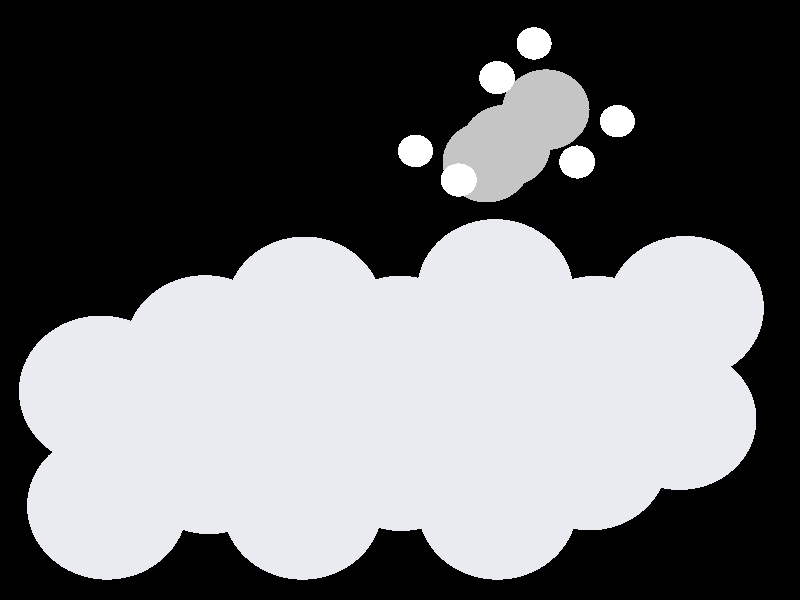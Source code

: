 #include "colors.inc"
#include "finish.inc"

global_settings {assumed_gamma 1 max_trace_level 6}
background {color White transmit 1.0}
camera {perspective
  right -11.34*x up 9.22*y
  direction 100.00*z
  location <0,0,100.00> look_at <0,0,0>}


light_source {<  2.00,   3.00,  40.00> color White
  area_light <0.70, 0, 0>, <0, 0.70, 0>, 3, 3
  adaptive 1 jitter}
// no fog
#declare simple = finish {phong 0.7}
#declare pale = finish {ambient 0.5 diffuse 0.85 roughness 0.001 specular 0.200 }
#declare intermediate = finish {ambient 0.3 diffuse 0.6 specular 0.1 roughness 0.04}
#declare vmd = finish {ambient 0.0 diffuse 0.65 phong 0.1 phong_size 40.0 specular 0.5 }
#declare jmol = finish {ambient 0.2 diffuse 0.6 specular 1 roughness 0.001 metallic}
#declare ase2 = finish {ambient 0.05 brilliance 3 diffuse 0.6 metallic specular 0.7 roughness 0.04 reflection 0.15}
#declare ase3 = finish {ambient 0.15 brilliance 2 diffuse 0.6 metallic specular 1.0 roughness 0.001 reflection 0.0}
#declare glass = finish {ambient 0.05 diffuse 0.3 specular 1.0 roughness 0.001}
#declare glass2 = finish {ambient 0.01 diffuse 0.3 specular 1.0 reflection 0.25 roughness 0.001}
#declare Rcell = 0.050;
#declare Rbond = 0.100;

#macro atom(LOC, R, COL, TRANS, FIN)
  sphere{LOC, R texture{pigment{color COL transmit TRANS} finish{FIN}}}
#end
#macro constrain(LOC, R, COL, TRANS FIN)
union{torus{R, Rcell rotate 45*z texture{pigment{color COL transmit TRANS} finish{FIN}}}
     torus{R, Rcell rotate -45*z texture{pigment{color COL transmit TRANS} finish{FIN}}}
     translate LOC}
#end

// no cell vertices
atom(< -4.24,  -3.23,  -2.18>, 1.16, rgb <0.82, 0.82, 0.88>, 0.0, ase3) // #0
atom(< -1.41,  -3.23,  -2.18>, 1.16, rgb <0.82, 0.82, 0.88>, 0.0, ase3) // #1
atom(<  1.41,  -3.23,  -2.18>, 1.16, rgb <0.82, 0.82, 0.88>, 0.0, ase3) // #2
atom(< -2.83,  -2.60,  -4.55>, 1.16, rgb <0.82, 0.82, 0.88>, 0.0, ase3) // #3
atom(<  0.02,  -2.55,  -4.54>, 1.16, rgb <0.82, 0.82, 0.88>, 0.0, ase3) // #4
atom(<  2.81,  -2.54,  -4.54>, 1.16, rgb <0.82, 0.82, 0.88>, 0.0, ase3) // #5
atom(< -1.41,  -1.96,  -6.91>, 1.16, rgb <0.82, 0.82, 0.88>, 0.0, ase3) // #6
atom(<  1.41,  -1.92,  -6.88>, 1.16, rgb <0.82, 0.82, 0.88>, 0.0, ase3) // #7
atom(<  4.24,  -1.96,  -6.91>, 1.16, rgb <0.82, 0.82, 0.88>, 0.0, ase3) // #8
atom(< -4.24,  -1.40,  -0.00>, 1.16, rgb <0.82, 0.82, 0.88>, 0.0, ase3) // #9
atom(< -1.42,  -1.42,  -0.01>, 1.16, rgb <0.82, 0.82, 0.88>, 0.0, ase3) // #10
atom(<  1.42,  -1.41,   0.00>, 1.16, rgb <0.82, 0.82, 0.88>, 0.0, ase3) // #11
atom(< -2.83,  -0.77,  -2.37>, 1.16, rgb <0.82, 0.82, 0.88>, 0.0, ase3) // #12
atom(< -0.00,  -0.78,  -2.37>, 1.16, rgb <0.82, 0.82, 0.88>, 0.0, ase3) // #13
atom(<  2.84,  -0.78,  -2.37>, 1.16, rgb <0.82, 0.82, 0.88>, 0.0, ase3) // #14
atom(< -1.42,  -0.14,  -4.73>, 1.16, rgb <0.82, 0.82, 0.88>, 0.0, ase3) // #15
atom(<  1.41,   0.14,  -4.65>, 1.16, rgb <0.82, 0.82, 0.88>, 0.0, ase3) // #16
atom(<  4.24,  -0.13,  -4.73>, 1.16, rgb <0.82, 0.82, 0.88>, 0.0, ase3) // #17
atom(<  1.54,   2.43,  -2.63>, 0.65, rgb <0.56, 0.56, 0.56>, 0.0, ase3) // #18
atom(<  1.28,   2.21,  -4.11>, 0.65, rgb <0.56, 0.56, 0.56>, 0.0, ase3) // #19
atom(<  2.17,   3.07,  -4.99>, 0.65, rgb <0.56, 0.56, 0.56>, 0.0, ase3) // #20
atom(<  0.85,   1.88,  -1.99>, 0.26, rgb <1.00, 1.00, 1.00>, 0.0, ase3) // #21
atom(<  2.57,   2.17,  -2.34>, 0.26, rgb <1.00, 1.00, 1.00>, 0.0, ase3) // #22
atom(<  1.41,   3.50,  -2.41>, 0.26, rgb <1.00, 1.00, 1.00>, 0.0, ase3) // #23
atom(<  0.23,   2.39,  -4.34>, 0.26, rgb <1.00, 1.00, 1.00>, 0.0, ase3) // #24
atom(<  1.96,   2.95,  -6.05>, 0.26, rgb <1.00, 1.00, 1.00>, 0.0, ase3) // #25
atom(<  1.99,   4.13,  -4.74>, 0.26, rgb <1.00, 1.00, 1.00>, 0.0, ase3) // #26
atom(<  3.23,   2.88,  -4.82>, 0.26, rgb <1.00, 1.00, 1.00>, 0.0, ase3) // #27

// no constraints
